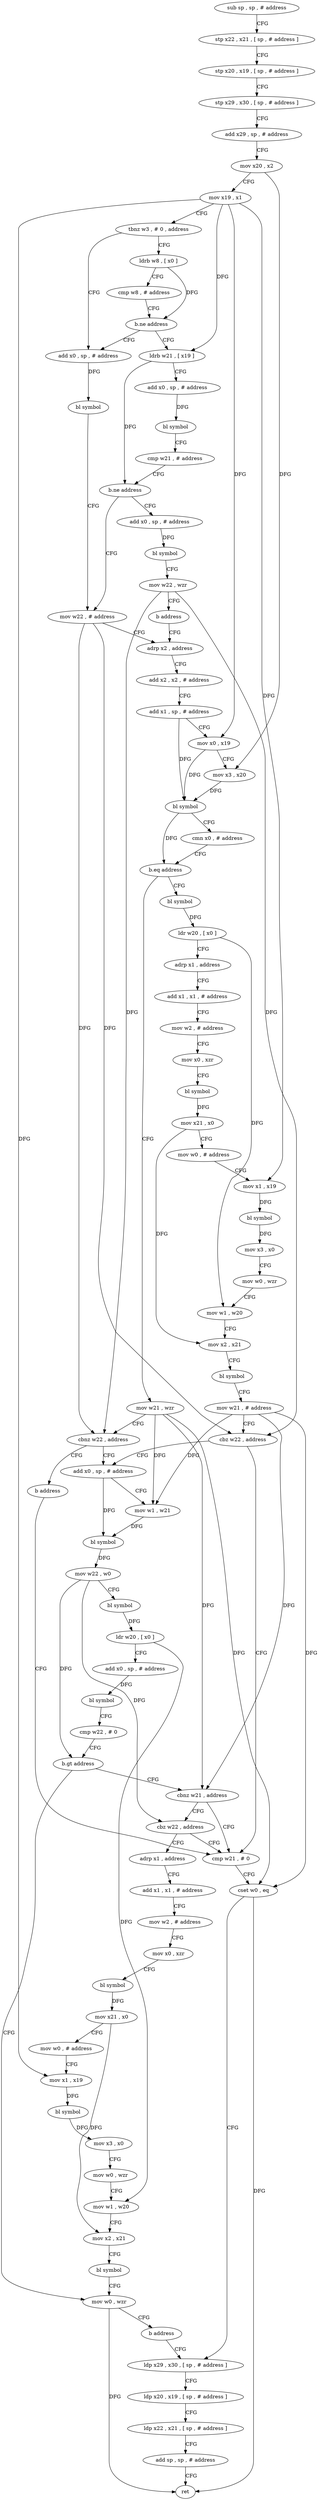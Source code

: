 digraph "func" {
"4210328" [label = "sub sp , sp , # address" ]
"4210332" [label = "stp x22 , x21 , [ sp , # address ]" ]
"4210336" [label = "stp x20 , x19 , [ sp , # address ]" ]
"4210340" [label = "stp x29 , x30 , [ sp , # address ]" ]
"4210344" [label = "add x29 , sp , # address" ]
"4210348" [label = "mov x20 , x2" ]
"4210352" [label = "mov x19 , x1" ]
"4210356" [label = "tbnz w3 , # 0 , address" ]
"4210408" [label = "add x0 , sp , # address" ]
"4210360" [label = "ldrb w8 , [ x0 ]" ]
"4210412" [label = "bl symbol" ]
"4210416" [label = "mov w22 , # address" ]
"4210364" [label = "cmp w8 , # address" ]
"4210368" [label = "b.ne address" ]
"4210372" [label = "ldrb w21 , [ x19 ]" ]
"4210464" [label = "bl symbol" ]
"4210468" [label = "ldr w20 , [ x0 ]" ]
"4210472" [label = "adrp x1 , address" ]
"4210476" [label = "add x1 , x1 , # address" ]
"4210480" [label = "mov w2 , # address" ]
"4210484" [label = "mov x0 , xzr" ]
"4210488" [label = "bl symbol" ]
"4210492" [label = "mov x21 , x0" ]
"4210496" [label = "mov w0 , # address" ]
"4210500" [label = "mov x1 , x19" ]
"4210504" [label = "bl symbol" ]
"4210508" [label = "mov x3 , x0" ]
"4210512" [label = "mov w0 , wzr" ]
"4210516" [label = "mov w1 , w20" ]
"4210520" [label = "mov x2 , x21" ]
"4210524" [label = "bl symbol" ]
"4210528" [label = "mov w21 , # address" ]
"4210532" [label = "cbz w22 , address" ]
"4210648" [label = "cmp w21 , # 0" ]
"4210536" [label = "add x0 , sp , # address" ]
"4210452" [label = "mov w21 , wzr" ]
"4210456" [label = "cbnz w22 , address" ]
"4210460" [label = "b address" ]
"4210376" [label = "add x0 , sp , # address" ]
"4210380" [label = "bl symbol" ]
"4210384" [label = "cmp w21 , # address" ]
"4210388" [label = "b.ne address" ]
"4210392" [label = "add x0 , sp , # address" ]
"4210652" [label = "cset w0 , eq" ]
"4210656" [label = "ldp x29 , x30 , [ sp , # address ]" ]
"4210540" [label = "mov w1 , w21" ]
"4210544" [label = "bl symbol" ]
"4210548" [label = "mov w22 , w0" ]
"4210552" [label = "bl symbol" ]
"4210556" [label = "ldr w20 , [ x0 ]" ]
"4210560" [label = "add x0 , sp , # address" ]
"4210564" [label = "bl symbol" ]
"4210568" [label = "cmp w22 , # 0" ]
"4210572" [label = "b.gt address" ]
"4210640" [label = "mov w0 , wzr" ]
"4210576" [label = "cbnz w21 , address" ]
"4210420" [label = "adrp x2 , address" ]
"4210396" [label = "bl symbol" ]
"4210400" [label = "mov w22 , wzr" ]
"4210404" [label = "b address" ]
"4210644" [label = "b address" ]
"4210580" [label = "cbz w22 , address" ]
"4210424" [label = "add x2 , x2 , # address" ]
"4210428" [label = "add x1 , sp , # address" ]
"4210432" [label = "mov x0 , x19" ]
"4210436" [label = "mov x3 , x20" ]
"4210440" [label = "bl symbol" ]
"4210444" [label = "cmn x0 , # address" ]
"4210448" [label = "b.eq address" ]
"4210660" [label = "ldp x20 , x19 , [ sp , # address ]" ]
"4210664" [label = "ldp x22 , x21 , [ sp , # address ]" ]
"4210668" [label = "add sp , sp , # address" ]
"4210672" [label = "ret" ]
"4210584" [label = "adrp x1 , address" ]
"4210588" [label = "add x1 , x1 , # address" ]
"4210592" [label = "mov w2 , # address" ]
"4210596" [label = "mov x0 , xzr" ]
"4210600" [label = "bl symbol" ]
"4210604" [label = "mov x21 , x0" ]
"4210608" [label = "mov w0 , # address" ]
"4210612" [label = "mov x1 , x19" ]
"4210616" [label = "bl symbol" ]
"4210620" [label = "mov x3 , x0" ]
"4210624" [label = "mov w0 , wzr" ]
"4210628" [label = "mov w1 , w20" ]
"4210632" [label = "mov x2 , x21" ]
"4210636" [label = "bl symbol" ]
"4210328" -> "4210332" [ label = "CFG" ]
"4210332" -> "4210336" [ label = "CFG" ]
"4210336" -> "4210340" [ label = "CFG" ]
"4210340" -> "4210344" [ label = "CFG" ]
"4210344" -> "4210348" [ label = "CFG" ]
"4210348" -> "4210352" [ label = "CFG" ]
"4210348" -> "4210436" [ label = "DFG" ]
"4210352" -> "4210356" [ label = "CFG" ]
"4210352" -> "4210372" [ label = "DFG" ]
"4210352" -> "4210432" [ label = "DFG" ]
"4210352" -> "4210500" [ label = "DFG" ]
"4210352" -> "4210612" [ label = "DFG" ]
"4210356" -> "4210408" [ label = "CFG" ]
"4210356" -> "4210360" [ label = "CFG" ]
"4210408" -> "4210412" [ label = "DFG" ]
"4210360" -> "4210364" [ label = "CFG" ]
"4210360" -> "4210368" [ label = "DFG" ]
"4210412" -> "4210416" [ label = "CFG" ]
"4210416" -> "4210420" [ label = "CFG" ]
"4210416" -> "4210532" [ label = "DFG" ]
"4210416" -> "4210456" [ label = "DFG" ]
"4210364" -> "4210368" [ label = "CFG" ]
"4210368" -> "4210408" [ label = "CFG" ]
"4210368" -> "4210372" [ label = "CFG" ]
"4210372" -> "4210376" [ label = "CFG" ]
"4210372" -> "4210388" [ label = "DFG" ]
"4210464" -> "4210468" [ label = "DFG" ]
"4210468" -> "4210472" [ label = "CFG" ]
"4210468" -> "4210516" [ label = "DFG" ]
"4210472" -> "4210476" [ label = "CFG" ]
"4210476" -> "4210480" [ label = "CFG" ]
"4210480" -> "4210484" [ label = "CFG" ]
"4210484" -> "4210488" [ label = "CFG" ]
"4210488" -> "4210492" [ label = "DFG" ]
"4210492" -> "4210496" [ label = "CFG" ]
"4210492" -> "4210520" [ label = "DFG" ]
"4210496" -> "4210500" [ label = "CFG" ]
"4210500" -> "4210504" [ label = "DFG" ]
"4210504" -> "4210508" [ label = "DFG" ]
"4210508" -> "4210512" [ label = "CFG" ]
"4210512" -> "4210516" [ label = "CFG" ]
"4210516" -> "4210520" [ label = "CFG" ]
"4210520" -> "4210524" [ label = "CFG" ]
"4210524" -> "4210528" [ label = "CFG" ]
"4210528" -> "4210532" [ label = "CFG" ]
"4210528" -> "4210652" [ label = "DFG" ]
"4210528" -> "4210540" [ label = "DFG" ]
"4210528" -> "4210576" [ label = "DFG" ]
"4210532" -> "4210648" [ label = "CFG" ]
"4210532" -> "4210536" [ label = "CFG" ]
"4210648" -> "4210652" [ label = "CFG" ]
"4210536" -> "4210540" [ label = "CFG" ]
"4210536" -> "4210544" [ label = "DFG" ]
"4210452" -> "4210456" [ label = "CFG" ]
"4210452" -> "4210652" [ label = "DFG" ]
"4210452" -> "4210540" [ label = "DFG" ]
"4210452" -> "4210576" [ label = "DFG" ]
"4210456" -> "4210536" [ label = "CFG" ]
"4210456" -> "4210460" [ label = "CFG" ]
"4210460" -> "4210648" [ label = "CFG" ]
"4210376" -> "4210380" [ label = "DFG" ]
"4210380" -> "4210384" [ label = "CFG" ]
"4210384" -> "4210388" [ label = "CFG" ]
"4210388" -> "4210416" [ label = "CFG" ]
"4210388" -> "4210392" [ label = "CFG" ]
"4210392" -> "4210396" [ label = "DFG" ]
"4210652" -> "4210656" [ label = "CFG" ]
"4210652" -> "4210672" [ label = "DFG" ]
"4210656" -> "4210660" [ label = "CFG" ]
"4210540" -> "4210544" [ label = "DFG" ]
"4210544" -> "4210548" [ label = "DFG" ]
"4210548" -> "4210552" [ label = "CFG" ]
"4210548" -> "4210572" [ label = "DFG" ]
"4210548" -> "4210580" [ label = "DFG" ]
"4210552" -> "4210556" [ label = "DFG" ]
"4210556" -> "4210560" [ label = "CFG" ]
"4210556" -> "4210628" [ label = "DFG" ]
"4210560" -> "4210564" [ label = "DFG" ]
"4210564" -> "4210568" [ label = "CFG" ]
"4210568" -> "4210572" [ label = "CFG" ]
"4210572" -> "4210640" [ label = "CFG" ]
"4210572" -> "4210576" [ label = "CFG" ]
"4210640" -> "4210644" [ label = "CFG" ]
"4210640" -> "4210672" [ label = "DFG" ]
"4210576" -> "4210648" [ label = "CFG" ]
"4210576" -> "4210580" [ label = "CFG" ]
"4210420" -> "4210424" [ label = "CFG" ]
"4210396" -> "4210400" [ label = "CFG" ]
"4210400" -> "4210404" [ label = "CFG" ]
"4210400" -> "4210532" [ label = "DFG" ]
"4210400" -> "4210456" [ label = "DFG" ]
"4210404" -> "4210420" [ label = "CFG" ]
"4210644" -> "4210656" [ label = "CFG" ]
"4210580" -> "4210648" [ label = "CFG" ]
"4210580" -> "4210584" [ label = "CFG" ]
"4210424" -> "4210428" [ label = "CFG" ]
"4210428" -> "4210432" [ label = "CFG" ]
"4210428" -> "4210440" [ label = "DFG" ]
"4210432" -> "4210436" [ label = "CFG" ]
"4210432" -> "4210440" [ label = "DFG" ]
"4210436" -> "4210440" [ label = "DFG" ]
"4210440" -> "4210444" [ label = "CFG" ]
"4210440" -> "4210448" [ label = "DFG" ]
"4210444" -> "4210448" [ label = "CFG" ]
"4210448" -> "4210464" [ label = "CFG" ]
"4210448" -> "4210452" [ label = "CFG" ]
"4210660" -> "4210664" [ label = "CFG" ]
"4210664" -> "4210668" [ label = "CFG" ]
"4210668" -> "4210672" [ label = "CFG" ]
"4210584" -> "4210588" [ label = "CFG" ]
"4210588" -> "4210592" [ label = "CFG" ]
"4210592" -> "4210596" [ label = "CFG" ]
"4210596" -> "4210600" [ label = "CFG" ]
"4210600" -> "4210604" [ label = "DFG" ]
"4210604" -> "4210608" [ label = "CFG" ]
"4210604" -> "4210632" [ label = "DFG" ]
"4210608" -> "4210612" [ label = "CFG" ]
"4210612" -> "4210616" [ label = "DFG" ]
"4210616" -> "4210620" [ label = "DFG" ]
"4210620" -> "4210624" [ label = "CFG" ]
"4210624" -> "4210628" [ label = "CFG" ]
"4210628" -> "4210632" [ label = "CFG" ]
"4210632" -> "4210636" [ label = "CFG" ]
"4210636" -> "4210640" [ label = "CFG" ]
}

